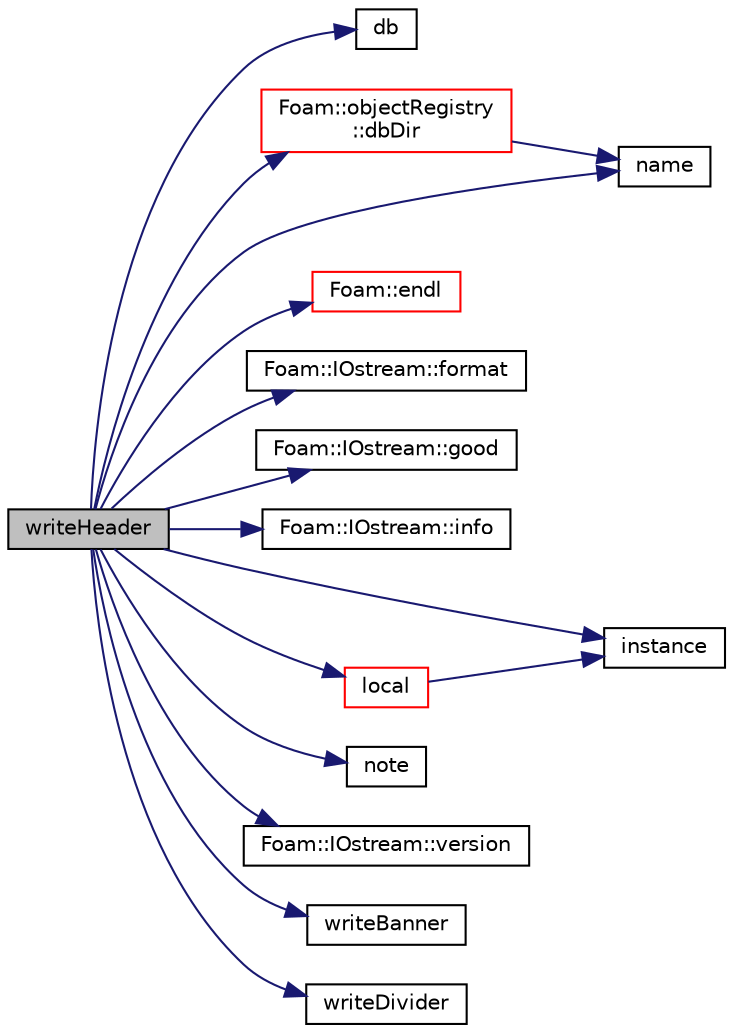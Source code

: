 digraph "writeHeader"
{
  bgcolor="transparent";
  edge [fontname="Helvetica",fontsize="10",labelfontname="Helvetica",labelfontsize="10"];
  node [fontname="Helvetica",fontsize="10",shape=record];
  rankdir="LR";
  Node1 [label="writeHeader",height=0.2,width=0.4,color="black", fillcolor="grey75", style="filled", fontcolor="black"];
  Node1 -> Node2 [color="midnightblue",fontsize="10",style="solid",fontname="Helvetica"];
  Node2 [label="db",height=0.2,width=0.4,color="black",URL="$a01203.html#adf469b34fcd0250cef43ac4ce3f153ab",tooltip="Return the local objectRegistry. "];
  Node1 -> Node3 [color="midnightblue",fontsize="10",style="solid",fontname="Helvetica"];
  Node3 [label="Foam::objectRegistry\l::dbDir",height=0.2,width=0.4,color="red",URL="$a01734.html#a67b30e5633d486ff299537406b0ca471",tooltip="Local directory path of this objectRegistry relative to the time. "];
  Node3 -> Node4 [color="midnightblue",fontsize="10",style="solid",fontname="Helvetica"];
  Node4 [label="name",height=0.2,width=0.4,color="black",URL="$a01203.html#a75b72488d2e82151b025744974919d5d",tooltip="Return name. "];
  Node1 -> Node5 [color="midnightblue",fontsize="10",style="solid",fontname="Helvetica"];
  Node5 [label="Foam::endl",height=0.2,width=0.4,color="red",URL="$a10909.html#a2db8fe02a0d3909e9351bb4275b23ce4",tooltip="Add newline and flush stream. "];
  Node1 -> Node6 [color="midnightblue",fontsize="10",style="solid",fontname="Helvetica"];
  Node6 [label="Foam::IOstream::format",height=0.2,width=0.4,color="black",URL="$a01209.html#a1e2dd3d90088c6d1ed0a27bd75d814fb",tooltip="Return current stream format. "];
  Node1 -> Node7 [color="midnightblue",fontsize="10",style="solid",fontname="Helvetica"];
  Node7 [label="Foam::IOstream::good",height=0.2,width=0.4,color="black",URL="$a01209.html#ad2e41c8280b6cdf93d39e1135d2abdf7",tooltip="Return true if next operation might succeed. "];
  Node1 -> Node8 [color="midnightblue",fontsize="10",style="solid",fontname="Helvetica"];
  Node8 [label="Foam::IOstream::info",height=0.2,width=0.4,color="black",URL="$a01209.html#ad9ba2293cdfe23f026d9ef56efbaa3ea",tooltip="Return info proxy. "];
  Node1 -> Node9 [color="midnightblue",fontsize="10",style="solid",fontname="Helvetica"];
  Node9 [label="instance",height=0.2,width=0.4,color="black",URL="$a01203.html#a927868ca22fb186135659bc0acadd47b"];
  Node1 -> Node10 [color="midnightblue",fontsize="10",style="solid",fontname="Helvetica"];
  Node10 [label="local",height=0.2,width=0.4,color="red",URL="$a01203.html#aa784d5f121f1d965ddd196476ceb0ea6"];
  Node10 -> Node9 [color="midnightblue",fontsize="10",style="solid",fontname="Helvetica"];
  Node1 -> Node4 [color="midnightblue",fontsize="10",style="solid",fontname="Helvetica"];
  Node1 -> Node11 [color="midnightblue",fontsize="10",style="solid",fontname="Helvetica"];
  Node11 [label="note",height=0.2,width=0.4,color="black",URL="$a01203.html#a6f42a51d969cbb5ab649cc46e99bd52c",tooltip="Return non-constant access to the optional note. "];
  Node1 -> Node12 [color="midnightblue",fontsize="10",style="solid",fontname="Helvetica"];
  Node12 [label="Foam::IOstream::version",height=0.2,width=0.4,color="black",URL="$a01209.html#ac12266e2067a7baeb13af68a5e643edd",tooltip="Return the stream version. "];
  Node1 -> Node13 [color="midnightblue",fontsize="10",style="solid",fontname="Helvetica"];
  Node13 [label="writeBanner",height=0.2,width=0.4,color="black",URL="$a01203.html#a02fe83a3242334d79d9798f542c1b780",tooltip="Write the standard OpenFOAM file/dictionary banner. "];
  Node1 -> Node14 [color="midnightblue",fontsize="10",style="solid",fontname="Helvetica"];
  Node14 [label="writeDivider",height=0.2,width=0.4,color="black",URL="$a01203.html#ab9dfd1788c127840b478e7c3b95b2e51",tooltip="Write the standard file section divider. "];
}
